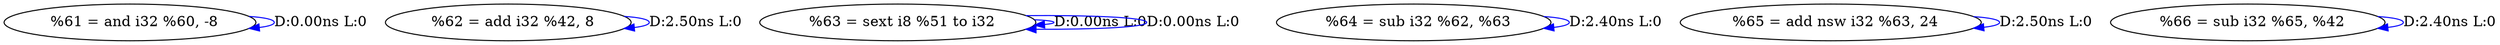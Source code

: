 digraph {
Node0x3061ed0[label="  %61 = and i32 %60, -8"];
Node0x3061ed0 -> Node0x3061ed0[label="D:0.00ns L:0",color=blue];
Node0x3061fb0[label="  %62 = add i32 %42, 8"];
Node0x3061fb0 -> Node0x3061fb0[label="D:2.50ns L:0",color=blue];
Node0x30620d0[label="  %63 = sext i8 %51 to i32"];
Node0x30620d0 -> Node0x30620d0[label="D:0.00ns L:0",color=blue];
Node0x30620d0 -> Node0x30620d0[label="D:0.00ns L:0",color=blue];
Node0x30621b0[label="  %64 = sub i32 %62, %63"];
Node0x30621b0 -> Node0x30621b0[label="D:2.40ns L:0",color=blue];
Node0x3062290[label="  %65 = add nsw i32 %63, 24"];
Node0x3062290 -> Node0x3062290[label="D:2.50ns L:0",color=blue];
Node0x3062370[label="  %66 = sub i32 %65, %42"];
Node0x3062370 -> Node0x3062370[label="D:2.40ns L:0",color=blue];
}
